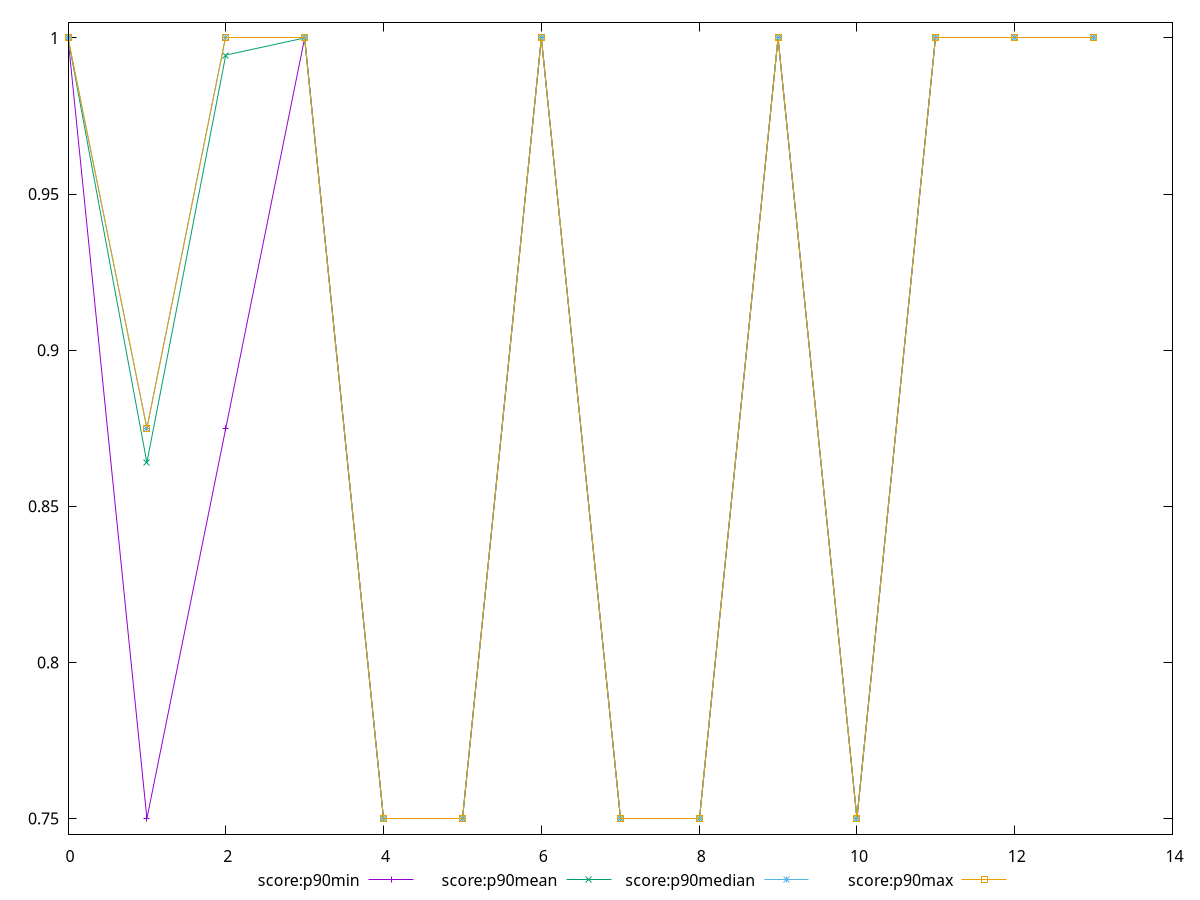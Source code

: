 reset
set terminal svg size 640, 520 enhanced background rgb 'white'
set output "report_00007_2020-12-11T15:55:29.892Z/unused-css-rules/progression/score.svg"

$scoreP90Min <<EOF
0 1
1 0.75
2 0.875
3 1
4 0.75
5 0.75
6 1
7 0.75
8 0.75
9 1
10 0.75
11 1
12 1
13 1
EOF

$scoreP90Mean <<EOF
0 1
1 0.864010989010989
2 0.9945054945054945
3 1
4 0.75
5 0.75
6 1
7 0.75
8 0.75
9 1
10 0.75
11 1
12 1
13 1
EOF

$scoreP90Median <<EOF
0 1
1 0.875
2 1
3 1
4 0.75
5 0.75
6 1
7 0.75
8 0.75
9 1
10 0.75
11 1
12 1
13 1
EOF

$scoreP90Max <<EOF
0 1
1 0.875
2 1
3 1
4 0.75
5 0.75
6 1
7 0.75
8 0.75
9 1
10 0.75
11 1
12 1
13 1
EOF

set key outside below
set yrange [0.745:1.005]

plot \
  $scoreP90Min title "score:p90min" with linespoints, \
  $scoreP90Mean title "score:p90mean" with linespoints, \
  $scoreP90Median title "score:p90median" with linespoints, \
  $scoreP90Max title "score:p90max" with linespoints, \


reset